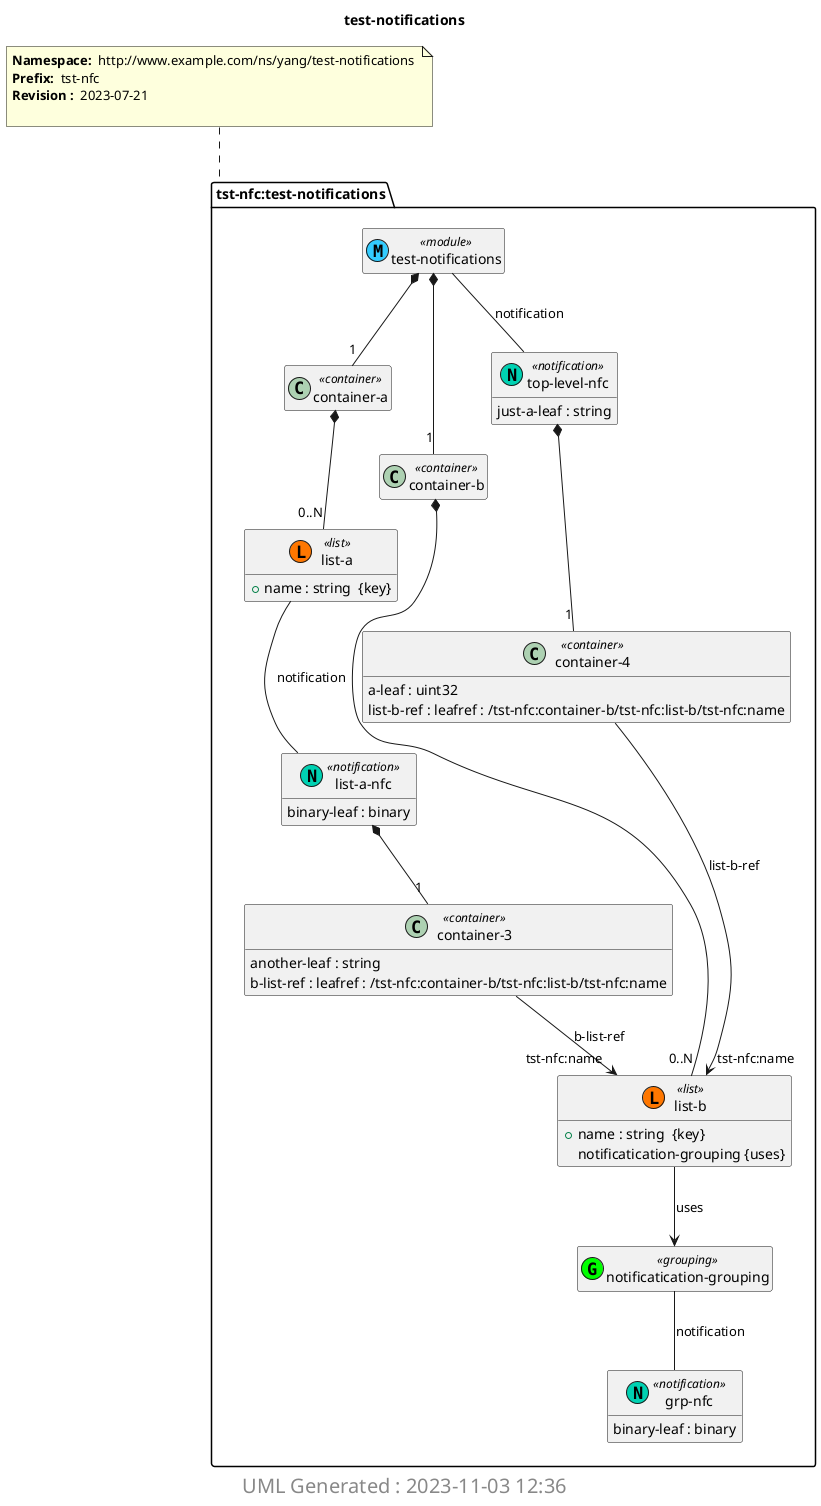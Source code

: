 'Download plantuml from http://plantuml.sourceforge.net/ 
'Generate png with java -jar plantuml.jar <file> 
'Output in img/<module>.png 
'If Java spits out memory error increase heap size with java -Xmx1024m  -jar plantuml.jar <file> 
@startuml img/test-notifications.png 
hide empty fields 
hide empty methods 
hide <<case>> circle
hide <<augment>> circle
hide <<choice>> circle
hide <<leafref>> stereotype
hide <<leafref>> circle
page 1x1 
Title test-notifications 
package "tst-nfc:test-notifications" as tst_nfc_test_notifications { 
} 
note top of tst_nfc_test_notifications : <b>Namespace: </b> http://www.example.com/ns/yang/test-notifications \n<b>Prefix: </b> tst-nfc \n<b>Revision : </b> 2023-07-21 \n
package "tst-nfc:test-notifications" as tst_nfc_test_notifications { 
class "test-notifications" as test_notifications << (M, #33CCFF) module>> 
class "notificatication-grouping" as test_notifications_I_notificatication_grouping_grouping <<(G,Lime) grouping>> 
class "grp-nfc" as test_notifications_I_notificatication_grouping_I_grp_nfc << (N,#00D1B2) notification>> 
test_notifications_I_notificatication_grouping_grouping -- test_notifications_I_notificatication_grouping_I_grp_nfc : notification 
test_notifications_I_notificatication_grouping_I_grp_nfc : binary-leaf : binary  
class "container-a" as  test_notifications_I_container_a <<container>> 
test_notifications *-- "1" test_notifications_I_container_a 
class "list-a" as test_notifications_I_container_a_I_list_a << (L, #FF7700) list>> 
test_notifications_I_container_a *-- "0..N" test_notifications_I_container_a_I_list_a 
test_notifications_I_container_a_I_list_a : +name : string  {key} 
class "list-a-nfc" as test_notifications_I_container_a_I_list_a_I_list_a_nfc << (N,#00D1B2) notification>> 
test_notifications_I_container_a_I_list_a -- test_notifications_I_container_a_I_list_a_I_list_a_nfc : notification 
test_notifications_I_container_a_I_list_a_I_list_a_nfc : binary-leaf : binary  
class "container-3" as  test_notifications_I_container_a_I_list_a_I_list_a_nfc_I_container_3 <<container>> 
test_notifications_I_container_a_I_list_a_I_list_a_nfc *-- "1" test_notifications_I_container_a_I_list_a_I_list_a_nfc_I_container_3 
test_notifications_I_container_a_I_list_a_I_list_a_nfc_I_container_3 : another-leaf : string  
test_notifications_I_container_a_I_list_a_I_list_a_nfc_I_container_3 : b-list-ref : leafref : /tst-nfc:container-b/tst-nfc:list-b/tst-nfc:name  
class "container-b" as  test_notifications_I_container_b <<container>> 
test_notifications *-- "1" test_notifications_I_container_b 
class "list-b" as test_notifications_I_container_b_I_list_b << (L, #FF7700) list>> 
test_notifications_I_container_b *-- "0..N" test_notifications_I_container_b_I_list_b 
test_notifications_I_container_b_I_list_b : +name : string  {key} 
test_notifications_I_container_b_I_list_b : notificatication-grouping {uses} 
class "top-level-nfc" as test_notifications_I_top_level_nfc << (N,#00D1B2) notification>> 
test_notifications -- test_notifications_I_top_level_nfc : notification 
class "container-4" as  test_notifications_I_top_level_nfc_I_container_4 <<container>> 
test_notifications_I_top_level_nfc *-- "1" test_notifications_I_top_level_nfc_I_container_4 
test_notifications_I_top_level_nfc_I_container_4 : a-leaf : uint32  
test_notifications_I_top_level_nfc_I_container_4 : list-b-ref : leafref : /tst-nfc:container-b/tst-nfc:list-b/tst-nfc:name  
test_notifications_I_top_level_nfc : just-a-leaf : string  
} 

test_notifications_I_container_b_I_list_b --> test_notifications_I_notificatication_grouping_grouping : uses 
test_notifications_I_container_a_I_list_a_I_list_a_nfc_I_container_3-->"tst-nfc:name"test_notifications_I_container_b_I_list_b: b-list-ref
test_notifications_I_top_level_nfc_I_container_4-->"tst-nfc:name"test_notifications_I_container_b_I_list_b: list-b-ref
center footer
 <size:20> UML Generated : 2023-11-03 12:36 </size>
 endfooter 
@enduml 
